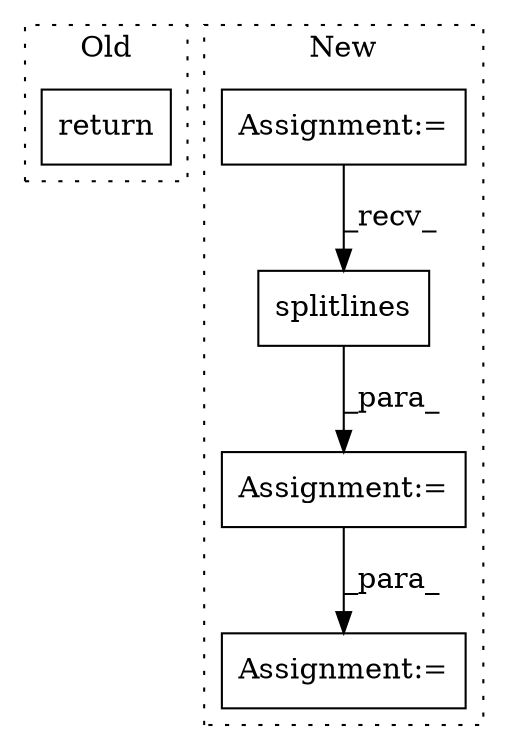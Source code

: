 digraph G {
subgraph cluster0 {
1 [label="return" a="41" s="6789" l="7" shape="box"];
label = "Old";
style="dotted";
}
subgraph cluster1 {
2 [label="splitlines" a="32" s="7266" l="12" shape="box"];
3 [label="Assignment:=" a="7" s="6726" l="10" shape="box"];
4 [label="Assignment:=" a="7" s="7311" l="1" shape="box"];
5 [label="Assignment:=" a="7" s="7232" l="1" shape="box"];
label = "New";
style="dotted";
}
2 -> 5 [label="_para_"];
3 -> 2 [label="_recv_"];
5 -> 4 [label="_para_"];
}